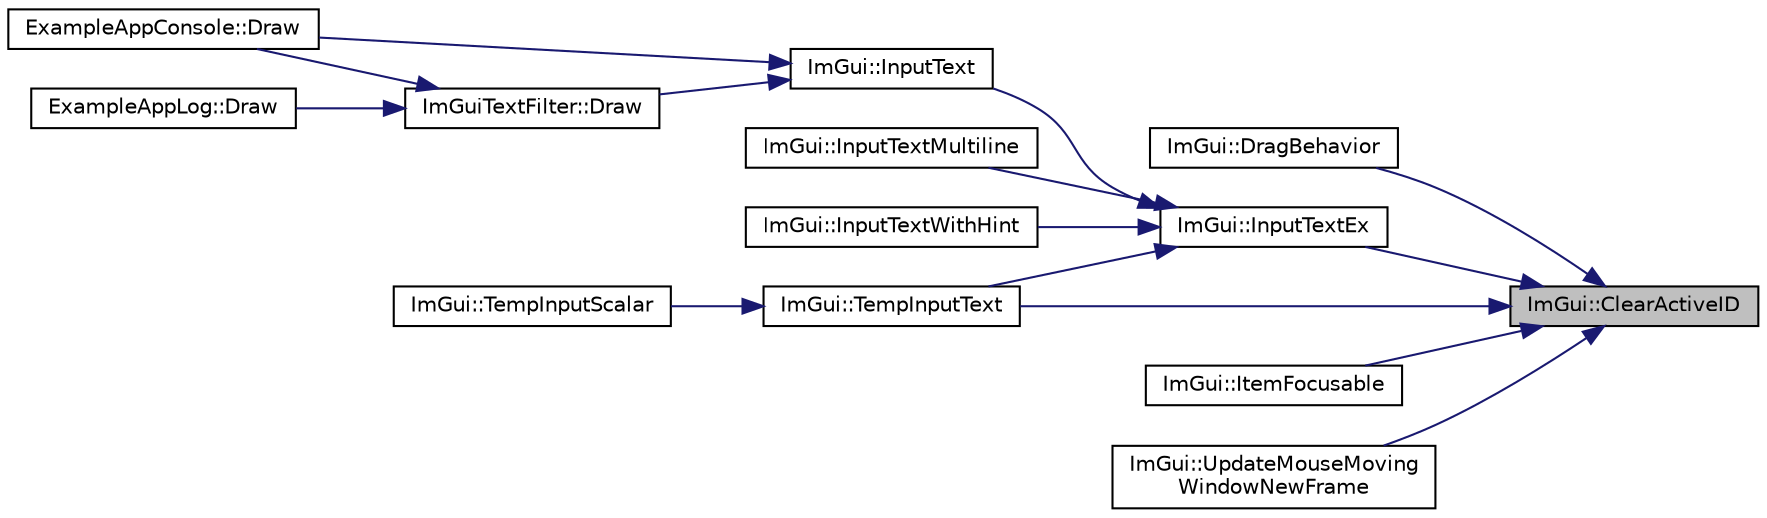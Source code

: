 digraph "ImGui::ClearActiveID"
{
 // LATEX_PDF_SIZE
  edge [fontname="Helvetica",fontsize="10",labelfontname="Helvetica",labelfontsize="10"];
  node [fontname="Helvetica",fontsize="10",shape=record];
  rankdir="RL";
  Node1 [label="ImGui::ClearActiveID",height=0.2,width=0.4,color="black", fillcolor="grey75", style="filled", fontcolor="black",tooltip=" "];
  Node1 -> Node2 [dir="back",color="midnightblue",fontsize="10",style="solid"];
  Node2 [label="ImGui::DragBehavior",height=0.2,width=0.4,color="black", fillcolor="white", style="filled",URL="$namespace_im_gui.html#a03fd8ebf820fd67eccfa0ee037df2d0c",tooltip=" "];
  Node1 -> Node3 [dir="back",color="midnightblue",fontsize="10",style="solid"];
  Node3 [label="ImGui::InputTextEx",height=0.2,width=0.4,color="black", fillcolor="white", style="filled",URL="$namespace_im_gui.html#af89af17ecc11653f25fea1e50e195de6",tooltip=" "];
  Node3 -> Node4 [dir="back",color="midnightblue",fontsize="10",style="solid"];
  Node4 [label="ImGui::InputText",height=0.2,width=0.4,color="black", fillcolor="white", style="filled",URL="$namespace_im_gui.html#aa72b5760a3a206729723a587ac7c8519",tooltip=" "];
  Node4 -> Node5 [dir="back",color="midnightblue",fontsize="10",style="solid"];
  Node5 [label="ImGuiTextFilter::Draw",height=0.2,width=0.4,color="black", fillcolor="white", style="filled",URL="$struct_im_gui_text_filter.html#ab93ad5985019ff9d3781606551fc26cc",tooltip=" "];
  Node5 -> Node6 [dir="back",color="midnightblue",fontsize="10",style="solid"];
  Node6 [label="ExampleAppConsole::Draw",height=0.2,width=0.4,color="black", fillcolor="white", style="filled",URL="$struct_example_app_console.html#a0518a09c7e8648dd52c7c06df19ac17a",tooltip=" "];
  Node5 -> Node7 [dir="back",color="midnightblue",fontsize="10",style="solid"];
  Node7 [label="ExampleAppLog::Draw",height=0.2,width=0.4,color="black", fillcolor="white", style="filled",URL="$struct_example_app_log.html#a5ad3a4bdb89171b84aeaff96948a1f77",tooltip=" "];
  Node4 -> Node6 [dir="back",color="midnightblue",fontsize="10",style="solid"];
  Node3 -> Node8 [dir="back",color="midnightblue",fontsize="10",style="solid"];
  Node8 [label="ImGui::InputTextMultiline",height=0.2,width=0.4,color="black", fillcolor="white", style="filled",URL="$namespace_im_gui.html#a0470693929ed9930cbf5b737577c2414",tooltip=" "];
  Node3 -> Node9 [dir="back",color="midnightblue",fontsize="10",style="solid"];
  Node9 [label="ImGui::InputTextWithHint",height=0.2,width=0.4,color="black", fillcolor="white", style="filled",URL="$namespace_im_gui.html#aee5a5127f494966ad16e578714e8fac2",tooltip=" "];
  Node3 -> Node10 [dir="back",color="midnightblue",fontsize="10",style="solid"];
  Node10 [label="ImGui::TempInputText",height=0.2,width=0.4,color="black", fillcolor="white", style="filled",URL="$namespace_im_gui.html#ae85def71d2fcf5409035b583b315964e",tooltip=" "];
  Node10 -> Node11 [dir="back",color="midnightblue",fontsize="10",style="solid"];
  Node11 [label="ImGui::TempInputScalar",height=0.2,width=0.4,color="black", fillcolor="white", style="filled",URL="$namespace_im_gui.html#a392fed3e7db2a75abf217bf84c6abce9",tooltip=" "];
  Node1 -> Node12 [dir="back",color="midnightblue",fontsize="10",style="solid"];
  Node12 [label="ImGui::ItemFocusable",height=0.2,width=0.4,color="black", fillcolor="white", style="filled",URL="$namespace_im_gui.html#ae8dfe49d0ce2425aeafc93523b70f8b3",tooltip=" "];
  Node1 -> Node10 [dir="back",color="midnightblue",fontsize="10",style="solid"];
  Node1 -> Node13 [dir="back",color="midnightblue",fontsize="10",style="solid"];
  Node13 [label="ImGui::UpdateMouseMoving\lWindowNewFrame",height=0.2,width=0.4,color="black", fillcolor="white", style="filled",URL="$namespace_im_gui.html#a3c60e468d73a0ccd52628f0c82b42fe8",tooltip=" "];
}

